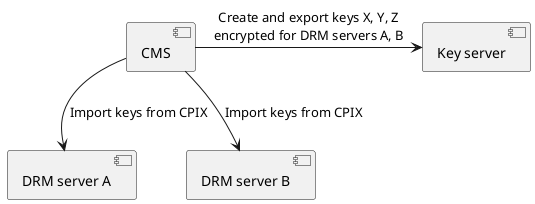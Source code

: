 @startuml

[CMS]
[Key server] as Keys
[DRM server A] as drm_a
[DRM server B] as drm_b

CMS -> Keys : Create and export keys X, Y, Z\nencrypted for DRM servers A, B
CMS --> drm_a : Import keys from CPIX
CMS --> drm_b : Import keys from CPIX

@enduml